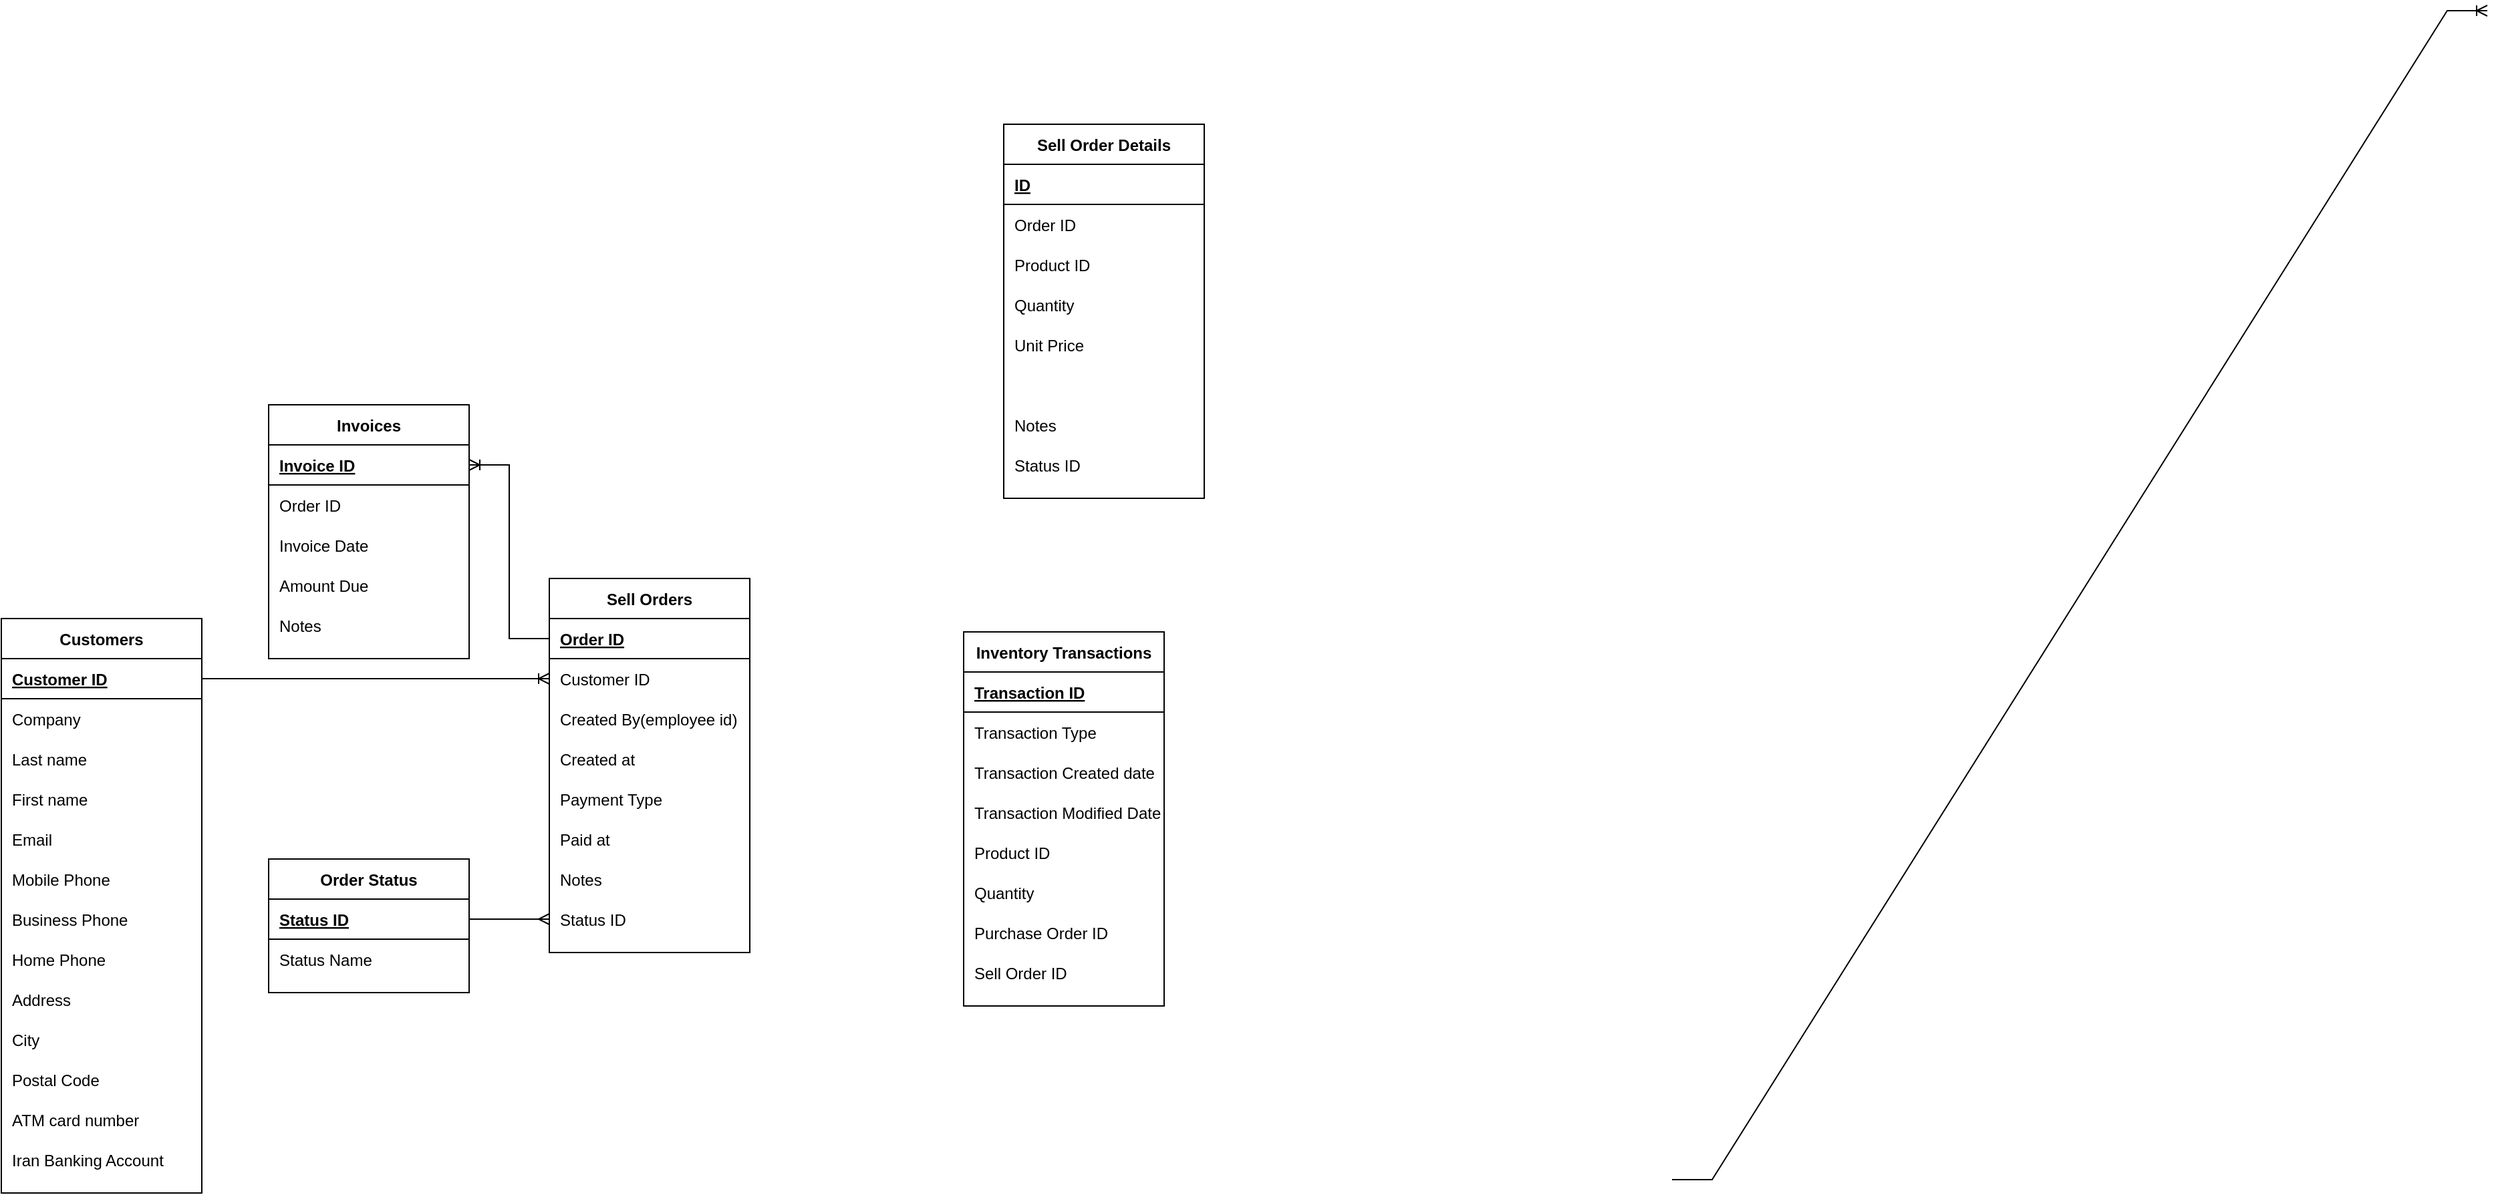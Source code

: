 <mxfile version="17.4.1" type="github"><diagram id="767jZlMwtZ_vmDHuZlSi" name="Page-1"><mxGraphModel dx="942" dy="2296" grid="1" gridSize="10" guides="1" tooltips="1" connect="1" arrows="1" fold="1" page="1" pageScale="1" pageWidth="1169" pageHeight="1654" math="0" shadow="0"><root><mxCell id="0"/><mxCell id="1" parent="0"/><mxCell id="_zVIWgdlcmABhoUxAaBC-406" value="" style="edgeStyle=entityRelationEdgeStyle;fontSize=12;html=1;endArrow=ERoneToMany;rounded=0;fontFamily=Verdana;" parent="1" edge="1"><mxGeometry width="100" height="100" relative="1" as="geometry"><mxPoint x="1440" y="570" as="sourcePoint"/><mxPoint x="2050" y="-305" as="targetPoint"/></mxGeometry></mxCell><mxCell id="xtK0vDZ_ABgAUM5MrDxu-1" value="Customers" style="shape=table;startSize=30;container=1;collapsible=1;childLayout=tableLayout;fixedRows=1;rowLines=0;fontStyle=1;align=center;resizeLast=1;" parent="1" vertex="1"><mxGeometry x="190" y="150" width="150" height="430" as="geometry"/></mxCell><mxCell id="xtK0vDZ_ABgAUM5MrDxu-2" value="" style="shape=tableRow;horizontal=0;startSize=0;swimlaneHead=0;swimlaneBody=0;fillColor=none;collapsible=0;dropTarget=0;points=[[0,0.5],[1,0.5]];portConstraint=eastwest;top=0;left=0;right=0;bottom=1;" parent="xtK0vDZ_ABgAUM5MrDxu-1" vertex="1"><mxGeometry y="30" width="150" height="30" as="geometry"/></mxCell><mxCell id="xtK0vDZ_ABgAUM5MrDxu-4" value="Customer ID" style="shape=partialRectangle;connectable=0;fillColor=none;top=0;left=0;bottom=0;right=0;align=left;spacingLeft=6;fontStyle=5;overflow=hidden;" parent="xtK0vDZ_ABgAUM5MrDxu-2" vertex="1"><mxGeometry width="150" height="30" as="geometry"><mxRectangle width="150" height="30" as="alternateBounds"/></mxGeometry></mxCell><mxCell id="xtK0vDZ_ABgAUM5MrDxu-5" value="" style="shape=tableRow;horizontal=0;startSize=0;swimlaneHead=0;swimlaneBody=0;fillColor=none;collapsible=0;dropTarget=0;points=[[0,0.5],[1,0.5]];portConstraint=eastwest;top=0;left=0;right=0;bottom=0;" parent="xtK0vDZ_ABgAUM5MrDxu-1" vertex="1"><mxGeometry y="60" width="150" height="30" as="geometry"/></mxCell><mxCell id="xtK0vDZ_ABgAUM5MrDxu-7" value="Company" style="shape=partialRectangle;connectable=0;fillColor=none;top=0;left=0;bottom=0;right=0;align=left;spacingLeft=6;overflow=hidden;" parent="xtK0vDZ_ABgAUM5MrDxu-5" vertex="1"><mxGeometry width="150" height="30" as="geometry"><mxRectangle width="150" height="30" as="alternateBounds"/></mxGeometry></mxCell><mxCell id="xtK0vDZ_ABgAUM5MrDxu-8" value="" style="shape=tableRow;horizontal=0;startSize=0;swimlaneHead=0;swimlaneBody=0;fillColor=none;collapsible=0;dropTarget=0;points=[[0,0.5],[1,0.5]];portConstraint=eastwest;top=0;left=0;right=0;bottom=0;" parent="xtK0vDZ_ABgAUM5MrDxu-1" vertex="1"><mxGeometry y="90" width="150" height="30" as="geometry"/></mxCell><mxCell id="xtK0vDZ_ABgAUM5MrDxu-10" value="Last name" style="shape=partialRectangle;connectable=0;fillColor=none;top=0;left=0;bottom=0;right=0;align=left;spacingLeft=6;overflow=hidden;" parent="xtK0vDZ_ABgAUM5MrDxu-8" vertex="1"><mxGeometry width="150" height="30" as="geometry"><mxRectangle width="150" height="30" as="alternateBounds"/></mxGeometry></mxCell><mxCell id="xtK0vDZ_ABgAUM5MrDxu-11" value="" style="shape=tableRow;horizontal=0;startSize=0;swimlaneHead=0;swimlaneBody=0;fillColor=none;collapsible=0;dropTarget=0;points=[[0,0.5],[1,0.5]];portConstraint=eastwest;top=0;left=0;right=0;bottom=0;" parent="xtK0vDZ_ABgAUM5MrDxu-1" vertex="1"><mxGeometry y="120" width="150" height="30" as="geometry"/></mxCell><mxCell id="xtK0vDZ_ABgAUM5MrDxu-13" value="First name" style="shape=partialRectangle;connectable=0;fillColor=none;top=0;left=0;bottom=0;right=0;align=left;spacingLeft=6;overflow=hidden;" parent="xtK0vDZ_ABgAUM5MrDxu-11" vertex="1"><mxGeometry width="150" height="30" as="geometry"><mxRectangle width="150" height="30" as="alternateBounds"/></mxGeometry></mxCell><mxCell id="xtK0vDZ_ABgAUM5MrDxu-18" style="shape=tableRow;horizontal=0;startSize=0;swimlaneHead=0;swimlaneBody=0;fillColor=none;collapsible=0;dropTarget=0;points=[[0,0.5],[1,0.5]];portConstraint=eastwest;top=0;left=0;right=0;bottom=0;" parent="xtK0vDZ_ABgAUM5MrDxu-1" vertex="1"><mxGeometry y="150" width="150" height="30" as="geometry"/></mxCell><mxCell id="xtK0vDZ_ABgAUM5MrDxu-19" value="Email" style="shape=partialRectangle;connectable=0;fillColor=none;top=0;left=0;bottom=0;right=0;align=left;spacingLeft=6;overflow=hidden;" parent="xtK0vDZ_ABgAUM5MrDxu-18" vertex="1"><mxGeometry width="150" height="30" as="geometry"><mxRectangle width="150" height="30" as="alternateBounds"/></mxGeometry></mxCell><mxCell id="xtK0vDZ_ABgAUM5MrDxu-16" style="shape=tableRow;horizontal=0;startSize=0;swimlaneHead=0;swimlaneBody=0;fillColor=none;collapsible=0;dropTarget=0;points=[[0,0.5],[1,0.5]];portConstraint=eastwest;top=0;left=0;right=0;bottom=0;" parent="xtK0vDZ_ABgAUM5MrDxu-1" vertex="1"><mxGeometry y="180" width="150" height="30" as="geometry"/></mxCell><mxCell id="xtK0vDZ_ABgAUM5MrDxu-17" value="Mobile Phone" style="shape=partialRectangle;connectable=0;fillColor=none;top=0;left=0;bottom=0;right=0;align=left;spacingLeft=6;overflow=hidden;" parent="xtK0vDZ_ABgAUM5MrDxu-16" vertex="1"><mxGeometry width="150" height="30" as="geometry"><mxRectangle width="150" height="30" as="alternateBounds"/></mxGeometry></mxCell><mxCell id="xtK0vDZ_ABgAUM5MrDxu-14" style="shape=tableRow;horizontal=0;startSize=0;swimlaneHead=0;swimlaneBody=0;fillColor=none;collapsible=0;dropTarget=0;points=[[0,0.5],[1,0.5]];portConstraint=eastwest;top=0;left=0;right=0;bottom=0;" parent="xtK0vDZ_ABgAUM5MrDxu-1" vertex="1"><mxGeometry y="210" width="150" height="30" as="geometry"/></mxCell><mxCell id="xtK0vDZ_ABgAUM5MrDxu-15" value="Business Phone" style="shape=partialRectangle;connectable=0;fillColor=none;top=0;left=0;bottom=0;right=0;align=left;spacingLeft=6;overflow=hidden;" parent="xtK0vDZ_ABgAUM5MrDxu-14" vertex="1"><mxGeometry width="150" height="30" as="geometry"><mxRectangle width="150" height="30" as="alternateBounds"/></mxGeometry></mxCell><mxCell id="xtK0vDZ_ABgAUM5MrDxu-24" style="shape=tableRow;horizontal=0;startSize=0;swimlaneHead=0;swimlaneBody=0;fillColor=none;collapsible=0;dropTarget=0;points=[[0,0.5],[1,0.5]];portConstraint=eastwest;top=0;left=0;right=0;bottom=0;" parent="xtK0vDZ_ABgAUM5MrDxu-1" vertex="1"><mxGeometry y="240" width="150" height="30" as="geometry"/></mxCell><mxCell id="xtK0vDZ_ABgAUM5MrDxu-25" value="Home Phone" style="shape=partialRectangle;connectable=0;fillColor=none;top=0;left=0;bottom=0;right=0;align=left;spacingLeft=6;overflow=hidden;" parent="xtK0vDZ_ABgAUM5MrDxu-24" vertex="1"><mxGeometry width="150" height="30" as="geometry"><mxRectangle width="150" height="30" as="alternateBounds"/></mxGeometry></mxCell><mxCell id="xtK0vDZ_ABgAUM5MrDxu-22" style="shape=tableRow;horizontal=0;startSize=0;swimlaneHead=0;swimlaneBody=0;fillColor=none;collapsible=0;dropTarget=0;points=[[0,0.5],[1,0.5]];portConstraint=eastwest;top=0;left=0;right=0;bottom=0;" parent="xtK0vDZ_ABgAUM5MrDxu-1" vertex="1"><mxGeometry y="270" width="150" height="30" as="geometry"/></mxCell><mxCell id="xtK0vDZ_ABgAUM5MrDxu-23" value="Address" style="shape=partialRectangle;connectable=0;fillColor=none;top=0;left=0;bottom=0;right=0;align=left;spacingLeft=6;overflow=hidden;" parent="xtK0vDZ_ABgAUM5MrDxu-22" vertex="1"><mxGeometry width="150" height="30" as="geometry"><mxRectangle width="150" height="30" as="alternateBounds"/></mxGeometry></mxCell><mxCell id="xtK0vDZ_ABgAUM5MrDxu-20" style="shape=tableRow;horizontal=0;startSize=0;swimlaneHead=0;swimlaneBody=0;fillColor=none;collapsible=0;dropTarget=0;points=[[0,0.5],[1,0.5]];portConstraint=eastwest;top=0;left=0;right=0;bottom=0;" parent="xtK0vDZ_ABgAUM5MrDxu-1" vertex="1"><mxGeometry y="300" width="150" height="30" as="geometry"/></mxCell><mxCell id="xtK0vDZ_ABgAUM5MrDxu-21" value="City" style="shape=partialRectangle;connectable=0;fillColor=none;top=0;left=0;bottom=0;right=0;align=left;spacingLeft=6;overflow=hidden;" parent="xtK0vDZ_ABgAUM5MrDxu-20" vertex="1"><mxGeometry width="150" height="30" as="geometry"><mxRectangle width="150" height="30" as="alternateBounds"/></mxGeometry></mxCell><mxCell id="xtK0vDZ_ABgAUM5MrDxu-28" style="shape=tableRow;horizontal=0;startSize=0;swimlaneHead=0;swimlaneBody=0;fillColor=none;collapsible=0;dropTarget=0;points=[[0,0.5],[1,0.5]];portConstraint=eastwest;top=0;left=0;right=0;bottom=0;" parent="xtK0vDZ_ABgAUM5MrDxu-1" vertex="1"><mxGeometry y="330" width="150" height="30" as="geometry"/></mxCell><mxCell id="xtK0vDZ_ABgAUM5MrDxu-29" value="Postal Code" style="shape=partialRectangle;connectable=0;fillColor=none;top=0;left=0;bottom=0;right=0;align=left;spacingLeft=6;overflow=hidden;" parent="xtK0vDZ_ABgAUM5MrDxu-28" vertex="1"><mxGeometry width="150" height="30" as="geometry"><mxRectangle width="150" height="30" as="alternateBounds"/></mxGeometry></mxCell><mxCell id="xtK0vDZ_ABgAUM5MrDxu-26" style="shape=tableRow;horizontal=0;startSize=0;swimlaneHead=0;swimlaneBody=0;fillColor=none;collapsible=0;dropTarget=0;points=[[0,0.5],[1,0.5]];portConstraint=eastwest;top=0;left=0;right=0;bottom=0;" parent="xtK0vDZ_ABgAUM5MrDxu-1" vertex="1"><mxGeometry y="360" width="150" height="30" as="geometry"/></mxCell><mxCell id="xtK0vDZ_ABgAUM5MrDxu-27" value="ATM card number" style="shape=partialRectangle;connectable=0;fillColor=none;top=0;left=0;bottom=0;right=0;align=left;spacingLeft=6;overflow=hidden;" parent="xtK0vDZ_ABgAUM5MrDxu-26" vertex="1"><mxGeometry width="150" height="30" as="geometry"><mxRectangle width="150" height="30" as="alternateBounds"/></mxGeometry></mxCell><mxCell id="xtK0vDZ_ABgAUM5MrDxu-30" style="shape=tableRow;horizontal=0;startSize=0;swimlaneHead=0;swimlaneBody=0;fillColor=none;collapsible=0;dropTarget=0;points=[[0,0.5],[1,0.5]];portConstraint=eastwest;top=0;left=0;right=0;bottom=0;" parent="xtK0vDZ_ABgAUM5MrDxu-1" vertex="1"><mxGeometry y="390" width="150" height="30" as="geometry"/></mxCell><mxCell id="xtK0vDZ_ABgAUM5MrDxu-31" value="Iran Banking Account" style="shape=partialRectangle;connectable=0;fillColor=none;top=0;left=0;bottom=0;right=0;align=left;spacingLeft=6;overflow=hidden;" parent="xtK0vDZ_ABgAUM5MrDxu-30" vertex="1"><mxGeometry width="150" height="30" as="geometry"><mxRectangle width="150" height="30" as="alternateBounds"/></mxGeometry></mxCell><mxCell id="xtK0vDZ_ABgAUM5MrDxu-32" value="Sell Orders" style="shape=table;startSize=30;container=1;collapsible=1;childLayout=tableLayout;fixedRows=1;rowLines=0;fontStyle=1;align=center;resizeLast=1;" parent="1" vertex="1"><mxGeometry x="600" y="120" width="150" height="280" as="geometry"/></mxCell><mxCell id="xtK0vDZ_ABgAUM5MrDxu-33" value="" style="shape=tableRow;horizontal=0;startSize=0;swimlaneHead=0;swimlaneBody=0;fillColor=none;collapsible=0;dropTarget=0;points=[[0,0.5],[1,0.5]];portConstraint=eastwest;top=0;left=0;right=0;bottom=1;" parent="xtK0vDZ_ABgAUM5MrDxu-32" vertex="1"><mxGeometry y="30" width="150" height="30" as="geometry"/></mxCell><mxCell id="xtK0vDZ_ABgAUM5MrDxu-34" value="Order ID" style="shape=partialRectangle;connectable=0;fillColor=none;top=0;left=0;bottom=0;right=0;align=left;spacingLeft=6;fontStyle=5;overflow=hidden;" parent="xtK0vDZ_ABgAUM5MrDxu-33" vertex="1"><mxGeometry width="150" height="30" as="geometry"><mxRectangle width="150" height="30" as="alternateBounds"/></mxGeometry></mxCell><mxCell id="xtK0vDZ_ABgAUM5MrDxu-37" value="" style="shape=tableRow;horizontal=0;startSize=0;swimlaneHead=0;swimlaneBody=0;fillColor=none;collapsible=0;dropTarget=0;points=[[0,0.5],[1,0.5]];portConstraint=eastwest;top=0;left=0;right=0;bottom=0;" parent="xtK0vDZ_ABgAUM5MrDxu-32" vertex="1"><mxGeometry y="60" width="150" height="30" as="geometry"/></mxCell><mxCell id="xtK0vDZ_ABgAUM5MrDxu-38" value="Customer ID" style="shape=partialRectangle;connectable=0;fillColor=none;top=0;left=0;bottom=0;right=0;align=left;spacingLeft=6;overflow=hidden;" parent="xtK0vDZ_ABgAUM5MrDxu-37" vertex="1"><mxGeometry width="150" height="30" as="geometry"><mxRectangle width="150" height="30" as="alternateBounds"/></mxGeometry></mxCell><mxCell id="xtK0vDZ_ABgAUM5MrDxu-35" value="" style="shape=tableRow;horizontal=0;startSize=0;swimlaneHead=0;swimlaneBody=0;fillColor=none;collapsible=0;dropTarget=0;points=[[0,0.5],[1,0.5]];portConstraint=eastwest;top=0;left=0;right=0;bottom=0;" parent="xtK0vDZ_ABgAUM5MrDxu-32" vertex="1"><mxGeometry y="90" width="150" height="30" as="geometry"/></mxCell><mxCell id="xtK0vDZ_ABgAUM5MrDxu-36" value="Created By(employee id)" style="shape=partialRectangle;connectable=0;fillColor=none;top=0;left=0;bottom=0;right=0;align=left;spacingLeft=6;overflow=hidden;" parent="xtK0vDZ_ABgAUM5MrDxu-35" vertex="1"><mxGeometry width="150" height="30" as="geometry"><mxRectangle width="150" height="30" as="alternateBounds"/></mxGeometry></mxCell><mxCell id="xtK0vDZ_ABgAUM5MrDxu-39" value="" style="shape=tableRow;horizontal=0;startSize=0;swimlaneHead=0;swimlaneBody=0;fillColor=none;collapsible=0;dropTarget=0;points=[[0,0.5],[1,0.5]];portConstraint=eastwest;top=0;left=0;right=0;bottom=0;" parent="xtK0vDZ_ABgAUM5MrDxu-32" vertex="1"><mxGeometry y="120" width="150" height="30" as="geometry"/></mxCell><mxCell id="xtK0vDZ_ABgAUM5MrDxu-40" value="Created at" style="shape=partialRectangle;connectable=0;fillColor=none;top=0;left=0;bottom=0;right=0;align=left;spacingLeft=6;overflow=hidden;" parent="xtK0vDZ_ABgAUM5MrDxu-39" vertex="1"><mxGeometry width="150" height="30" as="geometry"><mxRectangle width="150" height="30" as="alternateBounds"/></mxGeometry></mxCell><mxCell id="xtK0vDZ_ABgAUM5MrDxu-41" style="shape=tableRow;horizontal=0;startSize=0;swimlaneHead=0;swimlaneBody=0;fillColor=none;collapsible=0;dropTarget=0;points=[[0,0.5],[1,0.5]];portConstraint=eastwest;top=0;left=0;right=0;bottom=0;" parent="xtK0vDZ_ABgAUM5MrDxu-32" vertex="1"><mxGeometry y="150" width="150" height="30" as="geometry"/></mxCell><mxCell id="xtK0vDZ_ABgAUM5MrDxu-42" value="Payment Type" style="shape=partialRectangle;connectable=0;fillColor=none;top=0;left=0;bottom=0;right=0;align=left;spacingLeft=6;overflow=hidden;" parent="xtK0vDZ_ABgAUM5MrDxu-41" vertex="1"><mxGeometry width="150" height="30" as="geometry"><mxRectangle width="150" height="30" as="alternateBounds"/></mxGeometry></mxCell><mxCell id="xtK0vDZ_ABgAUM5MrDxu-43" style="shape=tableRow;horizontal=0;startSize=0;swimlaneHead=0;swimlaneBody=0;fillColor=none;collapsible=0;dropTarget=0;points=[[0,0.5],[1,0.5]];portConstraint=eastwest;top=0;left=0;right=0;bottom=0;" parent="xtK0vDZ_ABgAUM5MrDxu-32" vertex="1"><mxGeometry y="180" width="150" height="30" as="geometry"/></mxCell><mxCell id="xtK0vDZ_ABgAUM5MrDxu-44" value="Paid at" style="shape=partialRectangle;connectable=0;fillColor=none;top=0;left=0;bottom=0;right=0;align=left;spacingLeft=6;overflow=hidden;" parent="xtK0vDZ_ABgAUM5MrDxu-43" vertex="1"><mxGeometry width="150" height="30" as="geometry"><mxRectangle width="150" height="30" as="alternateBounds"/></mxGeometry></mxCell><mxCell id="xtK0vDZ_ABgAUM5MrDxu-45" style="shape=tableRow;horizontal=0;startSize=0;swimlaneHead=0;swimlaneBody=0;fillColor=none;collapsible=0;dropTarget=0;points=[[0,0.5],[1,0.5]];portConstraint=eastwest;top=0;left=0;right=0;bottom=0;" parent="xtK0vDZ_ABgAUM5MrDxu-32" vertex="1"><mxGeometry y="210" width="150" height="30" as="geometry"/></mxCell><mxCell id="xtK0vDZ_ABgAUM5MrDxu-46" value="Notes" style="shape=partialRectangle;connectable=0;fillColor=none;top=0;left=0;bottom=0;right=0;align=left;spacingLeft=6;overflow=hidden;" parent="xtK0vDZ_ABgAUM5MrDxu-45" vertex="1"><mxGeometry width="150" height="30" as="geometry"><mxRectangle width="150" height="30" as="alternateBounds"/></mxGeometry></mxCell><mxCell id="xtK0vDZ_ABgAUM5MrDxu-47" style="shape=tableRow;horizontal=0;startSize=0;swimlaneHead=0;swimlaneBody=0;fillColor=none;collapsible=0;dropTarget=0;points=[[0,0.5],[1,0.5]];portConstraint=eastwest;top=0;left=0;right=0;bottom=0;" parent="xtK0vDZ_ABgAUM5MrDxu-32" vertex="1"><mxGeometry y="240" width="150" height="30" as="geometry"/></mxCell><mxCell id="xtK0vDZ_ABgAUM5MrDxu-48" value="Status ID" style="shape=partialRectangle;connectable=0;fillColor=none;top=0;left=0;bottom=0;right=0;align=left;spacingLeft=6;overflow=hidden;" parent="xtK0vDZ_ABgAUM5MrDxu-47" vertex="1"><mxGeometry width="150" height="30" as="geometry"><mxRectangle width="150" height="30" as="alternateBounds"/></mxGeometry></mxCell><mxCell id="xtK0vDZ_ABgAUM5MrDxu-59" value="Invoices" style="shape=table;startSize=30;container=1;collapsible=1;childLayout=tableLayout;fixedRows=1;rowLines=0;fontStyle=1;align=center;resizeLast=1;" parent="1" vertex="1"><mxGeometry x="390" y="-10" width="150" height="190" as="geometry"/></mxCell><mxCell id="xtK0vDZ_ABgAUM5MrDxu-60" value="" style="shape=tableRow;horizontal=0;startSize=0;swimlaneHead=0;swimlaneBody=0;fillColor=none;collapsible=0;dropTarget=0;points=[[0,0.5],[1,0.5]];portConstraint=eastwest;top=0;left=0;right=0;bottom=1;" parent="xtK0vDZ_ABgAUM5MrDxu-59" vertex="1"><mxGeometry y="30" width="150" height="30" as="geometry"/></mxCell><mxCell id="xtK0vDZ_ABgAUM5MrDxu-61" value="Invoice ID" style="shape=partialRectangle;connectable=0;fillColor=none;top=0;left=0;bottom=0;right=0;align=left;spacingLeft=6;fontStyle=5;overflow=hidden;" parent="xtK0vDZ_ABgAUM5MrDxu-60" vertex="1"><mxGeometry width="150" height="30" as="geometry"><mxRectangle width="150" height="30" as="alternateBounds"/></mxGeometry></mxCell><mxCell id="xtK0vDZ_ABgAUM5MrDxu-62" value="" style="shape=tableRow;horizontal=0;startSize=0;swimlaneHead=0;swimlaneBody=0;fillColor=none;collapsible=0;dropTarget=0;points=[[0,0.5],[1,0.5]];portConstraint=eastwest;top=0;left=0;right=0;bottom=0;" parent="xtK0vDZ_ABgAUM5MrDxu-59" vertex="1"><mxGeometry y="60" width="150" height="30" as="geometry"/></mxCell><mxCell id="xtK0vDZ_ABgAUM5MrDxu-63" value="Order ID" style="shape=partialRectangle;connectable=0;fillColor=none;top=0;left=0;bottom=0;right=0;align=left;spacingLeft=6;overflow=hidden;" parent="xtK0vDZ_ABgAUM5MrDxu-62" vertex="1"><mxGeometry width="150" height="30" as="geometry"><mxRectangle width="150" height="30" as="alternateBounds"/></mxGeometry></mxCell><mxCell id="xtK0vDZ_ABgAUM5MrDxu-64" value="" style="shape=tableRow;horizontal=0;startSize=0;swimlaneHead=0;swimlaneBody=0;fillColor=none;collapsible=0;dropTarget=0;points=[[0,0.5],[1,0.5]];portConstraint=eastwest;top=0;left=0;right=0;bottom=0;" parent="xtK0vDZ_ABgAUM5MrDxu-59" vertex="1"><mxGeometry y="90" width="150" height="30" as="geometry"/></mxCell><mxCell id="xtK0vDZ_ABgAUM5MrDxu-65" value="Invoice Date" style="shape=partialRectangle;connectable=0;fillColor=none;top=0;left=0;bottom=0;right=0;align=left;spacingLeft=6;overflow=hidden;" parent="xtK0vDZ_ABgAUM5MrDxu-64" vertex="1"><mxGeometry width="150" height="30" as="geometry"><mxRectangle width="150" height="30" as="alternateBounds"/></mxGeometry></mxCell><mxCell id="xtK0vDZ_ABgAUM5MrDxu-66" value="" style="shape=tableRow;horizontal=0;startSize=0;swimlaneHead=0;swimlaneBody=0;fillColor=none;collapsible=0;dropTarget=0;points=[[0,0.5],[1,0.5]];portConstraint=eastwest;top=0;left=0;right=0;bottom=0;" parent="xtK0vDZ_ABgAUM5MrDxu-59" vertex="1"><mxGeometry y="120" width="150" height="30" as="geometry"/></mxCell><mxCell id="xtK0vDZ_ABgAUM5MrDxu-67" value="Amount Due" style="shape=partialRectangle;connectable=0;fillColor=none;top=0;left=0;bottom=0;right=0;align=left;spacingLeft=6;overflow=hidden;" parent="xtK0vDZ_ABgAUM5MrDxu-66" vertex="1"><mxGeometry width="150" height="30" as="geometry"><mxRectangle width="150" height="30" as="alternateBounds"/></mxGeometry></mxCell><mxCell id="xtK0vDZ_ABgAUM5MrDxu-72" style="shape=tableRow;horizontal=0;startSize=0;swimlaneHead=0;swimlaneBody=0;fillColor=none;collapsible=0;dropTarget=0;points=[[0,0.5],[1,0.5]];portConstraint=eastwest;top=0;left=0;right=0;bottom=0;" parent="xtK0vDZ_ABgAUM5MrDxu-59" vertex="1"><mxGeometry y="150" width="150" height="30" as="geometry"/></mxCell><mxCell id="xtK0vDZ_ABgAUM5MrDxu-73" value="Notes" style="shape=partialRectangle;connectable=0;fillColor=none;top=0;left=0;bottom=0;right=0;align=left;spacingLeft=6;overflow=hidden;" parent="xtK0vDZ_ABgAUM5MrDxu-72" vertex="1"><mxGeometry width="150" height="30" as="geometry"><mxRectangle width="150" height="30" as="alternateBounds"/></mxGeometry></mxCell><mxCell id="xtK0vDZ_ABgAUM5MrDxu-76" value="" style="edgeStyle=entityRelationEdgeStyle;fontSize=12;html=1;endArrow=ERoneToMany;rounded=0;" parent="1" source="xtK0vDZ_ABgAUM5MrDxu-2" target="xtK0vDZ_ABgAUM5MrDxu-37" edge="1"><mxGeometry width="100" height="100" relative="1" as="geometry"><mxPoint x="680" y="170" as="sourcePoint"/><mxPoint x="780" y="70" as="targetPoint"/></mxGeometry></mxCell><mxCell id="xtK0vDZ_ABgAUM5MrDxu-77" value="" style="edgeStyle=entityRelationEdgeStyle;fontSize=12;html=1;endArrow=ERoneToMany;rounded=0;" parent="1" source="xtK0vDZ_ABgAUM5MrDxu-33" target="xtK0vDZ_ABgAUM5MrDxu-60" edge="1"><mxGeometry width="100" height="100" relative="1" as="geometry"><mxPoint x="990" y="280" as="sourcePoint"/><mxPoint x="850" y="170" as="targetPoint"/></mxGeometry></mxCell><mxCell id="xtK0vDZ_ABgAUM5MrDxu-78" value="Inventory Transactions" style="shape=table;startSize=30;container=1;collapsible=1;childLayout=tableLayout;fixedRows=1;rowLines=0;fontStyle=1;align=center;resizeLast=1;" parent="1" vertex="1"><mxGeometry x="910" y="160" width="150" height="280" as="geometry"/></mxCell><mxCell id="xtK0vDZ_ABgAUM5MrDxu-79" value="" style="shape=tableRow;horizontal=0;startSize=0;swimlaneHead=0;swimlaneBody=0;fillColor=none;collapsible=0;dropTarget=0;points=[[0,0.5],[1,0.5]];portConstraint=eastwest;top=0;left=0;right=0;bottom=1;" parent="xtK0vDZ_ABgAUM5MrDxu-78" vertex="1"><mxGeometry y="30" width="150" height="30" as="geometry"/></mxCell><mxCell id="xtK0vDZ_ABgAUM5MrDxu-80" value="Transaction ID" style="shape=partialRectangle;connectable=0;fillColor=none;top=0;left=0;bottom=0;right=0;align=left;spacingLeft=6;fontStyle=5;overflow=hidden;" parent="xtK0vDZ_ABgAUM5MrDxu-79" vertex="1"><mxGeometry width="150" height="30" as="geometry"><mxRectangle width="150" height="30" as="alternateBounds"/></mxGeometry></mxCell><mxCell id="xtK0vDZ_ABgAUM5MrDxu-81" value="" style="shape=tableRow;horizontal=0;startSize=0;swimlaneHead=0;swimlaneBody=0;fillColor=none;collapsible=0;dropTarget=0;points=[[0,0.5],[1,0.5]];portConstraint=eastwest;top=0;left=0;right=0;bottom=0;" parent="xtK0vDZ_ABgAUM5MrDxu-78" vertex="1"><mxGeometry y="60" width="150" height="30" as="geometry"/></mxCell><mxCell id="xtK0vDZ_ABgAUM5MrDxu-82" value="Transaction Type" style="shape=partialRectangle;connectable=0;fillColor=none;top=0;left=0;bottom=0;right=0;align=left;spacingLeft=6;overflow=hidden;" parent="xtK0vDZ_ABgAUM5MrDxu-81" vertex="1"><mxGeometry width="150" height="30" as="geometry"><mxRectangle width="150" height="30" as="alternateBounds"/></mxGeometry></mxCell><mxCell id="xtK0vDZ_ABgAUM5MrDxu-83" value="" style="shape=tableRow;horizontal=0;startSize=0;swimlaneHead=0;swimlaneBody=0;fillColor=none;collapsible=0;dropTarget=0;points=[[0,0.5],[1,0.5]];portConstraint=eastwest;top=0;left=0;right=0;bottom=0;" parent="xtK0vDZ_ABgAUM5MrDxu-78" vertex="1"><mxGeometry y="90" width="150" height="30" as="geometry"/></mxCell><mxCell id="xtK0vDZ_ABgAUM5MrDxu-84" value="Transaction Created date" style="shape=partialRectangle;connectable=0;fillColor=none;top=0;left=0;bottom=0;right=0;align=left;spacingLeft=6;overflow=hidden;" parent="xtK0vDZ_ABgAUM5MrDxu-83" vertex="1"><mxGeometry width="150" height="30" as="geometry"><mxRectangle width="150" height="30" as="alternateBounds"/></mxGeometry></mxCell><mxCell id="xtK0vDZ_ABgAUM5MrDxu-85" value="" style="shape=tableRow;horizontal=0;startSize=0;swimlaneHead=0;swimlaneBody=0;fillColor=none;collapsible=0;dropTarget=0;points=[[0,0.5],[1,0.5]];portConstraint=eastwest;top=0;left=0;right=0;bottom=0;" parent="xtK0vDZ_ABgAUM5MrDxu-78" vertex="1"><mxGeometry y="120" width="150" height="30" as="geometry"/></mxCell><mxCell id="xtK0vDZ_ABgAUM5MrDxu-86" value="Transaction Modified Date" style="shape=partialRectangle;connectable=0;fillColor=none;top=0;left=0;bottom=0;right=0;align=left;spacingLeft=6;overflow=hidden;" parent="xtK0vDZ_ABgAUM5MrDxu-85" vertex="1"><mxGeometry width="150" height="30" as="geometry"><mxRectangle width="150" height="30" as="alternateBounds"/></mxGeometry></mxCell><mxCell id="xtK0vDZ_ABgAUM5MrDxu-87" style="shape=tableRow;horizontal=0;startSize=0;swimlaneHead=0;swimlaneBody=0;fillColor=none;collapsible=0;dropTarget=0;points=[[0,0.5],[1,0.5]];portConstraint=eastwest;top=0;left=0;right=0;bottom=0;" parent="xtK0vDZ_ABgAUM5MrDxu-78" vertex="1"><mxGeometry y="150" width="150" height="30" as="geometry"/></mxCell><mxCell id="xtK0vDZ_ABgAUM5MrDxu-88" value="Product ID" style="shape=partialRectangle;connectable=0;fillColor=none;top=0;left=0;bottom=0;right=0;align=left;spacingLeft=6;overflow=hidden;" parent="xtK0vDZ_ABgAUM5MrDxu-87" vertex="1"><mxGeometry width="150" height="30" as="geometry"><mxRectangle width="150" height="30" as="alternateBounds"/></mxGeometry></mxCell><mxCell id="xtK0vDZ_ABgAUM5MrDxu-89" style="shape=tableRow;horizontal=0;startSize=0;swimlaneHead=0;swimlaneBody=0;fillColor=none;collapsible=0;dropTarget=0;points=[[0,0.5],[1,0.5]];portConstraint=eastwest;top=0;left=0;right=0;bottom=0;" parent="xtK0vDZ_ABgAUM5MrDxu-78" vertex="1"><mxGeometry y="180" width="150" height="30" as="geometry"/></mxCell><mxCell id="xtK0vDZ_ABgAUM5MrDxu-90" value="Quantity" style="shape=partialRectangle;connectable=0;fillColor=none;top=0;left=0;bottom=0;right=0;align=left;spacingLeft=6;overflow=hidden;" parent="xtK0vDZ_ABgAUM5MrDxu-89" vertex="1"><mxGeometry width="150" height="30" as="geometry"><mxRectangle width="150" height="30" as="alternateBounds"/></mxGeometry></mxCell><mxCell id="xtK0vDZ_ABgAUM5MrDxu-91" style="shape=tableRow;horizontal=0;startSize=0;swimlaneHead=0;swimlaneBody=0;fillColor=none;collapsible=0;dropTarget=0;points=[[0,0.5],[1,0.5]];portConstraint=eastwest;top=0;left=0;right=0;bottom=0;" parent="xtK0vDZ_ABgAUM5MrDxu-78" vertex="1"><mxGeometry y="210" width="150" height="30" as="geometry"/></mxCell><mxCell id="xtK0vDZ_ABgAUM5MrDxu-92" value="Purchase Order ID" style="shape=partialRectangle;connectable=0;fillColor=none;top=0;left=0;bottom=0;right=0;align=left;spacingLeft=6;overflow=hidden;" parent="xtK0vDZ_ABgAUM5MrDxu-91" vertex="1"><mxGeometry width="150" height="30" as="geometry"><mxRectangle width="150" height="30" as="alternateBounds"/></mxGeometry></mxCell><mxCell id="xtK0vDZ_ABgAUM5MrDxu-93" style="shape=tableRow;horizontal=0;startSize=0;swimlaneHead=0;swimlaneBody=0;fillColor=none;collapsible=0;dropTarget=0;points=[[0,0.5],[1,0.5]];portConstraint=eastwest;top=0;left=0;right=0;bottom=0;" parent="xtK0vDZ_ABgAUM5MrDxu-78" vertex="1"><mxGeometry y="240" width="150" height="30" as="geometry"/></mxCell><mxCell id="xtK0vDZ_ABgAUM5MrDxu-94" value="Sell Order ID" style="shape=partialRectangle;connectable=0;fillColor=none;top=0;left=0;bottom=0;right=0;align=left;spacingLeft=6;overflow=hidden;" parent="xtK0vDZ_ABgAUM5MrDxu-93" vertex="1"><mxGeometry width="150" height="30" as="geometry"><mxRectangle width="150" height="30" as="alternateBounds"/></mxGeometry></mxCell><mxCell id="xtK0vDZ_ABgAUM5MrDxu-95" value="Order Status" style="shape=table;startSize=30;container=1;collapsible=1;childLayout=tableLayout;fixedRows=1;rowLines=0;fontStyle=1;align=center;resizeLast=1;" parent="1" vertex="1"><mxGeometry x="390" y="330" width="150" height="100" as="geometry"/></mxCell><mxCell id="xtK0vDZ_ABgAUM5MrDxu-96" value="" style="shape=tableRow;horizontal=0;startSize=0;swimlaneHead=0;swimlaneBody=0;fillColor=none;collapsible=0;dropTarget=0;points=[[0,0.5],[1,0.5]];portConstraint=eastwest;top=0;left=0;right=0;bottom=1;" parent="xtK0vDZ_ABgAUM5MrDxu-95" vertex="1"><mxGeometry y="30" width="150" height="30" as="geometry"/></mxCell><mxCell id="xtK0vDZ_ABgAUM5MrDxu-97" value="Status ID" style="shape=partialRectangle;connectable=0;fillColor=none;top=0;left=0;bottom=0;right=0;align=left;spacingLeft=6;fontStyle=5;overflow=hidden;" parent="xtK0vDZ_ABgAUM5MrDxu-96" vertex="1"><mxGeometry width="150" height="30" as="geometry"><mxRectangle width="150" height="30" as="alternateBounds"/></mxGeometry></mxCell><mxCell id="xtK0vDZ_ABgAUM5MrDxu-98" value="" style="shape=tableRow;horizontal=0;startSize=0;swimlaneHead=0;swimlaneBody=0;fillColor=none;collapsible=0;dropTarget=0;points=[[0,0.5],[1,0.5]];portConstraint=eastwest;top=0;left=0;right=0;bottom=0;" parent="xtK0vDZ_ABgAUM5MrDxu-95" vertex="1"><mxGeometry y="60" width="150" height="30" as="geometry"/></mxCell><mxCell id="xtK0vDZ_ABgAUM5MrDxu-99" value="Status Name" style="shape=partialRectangle;connectable=0;fillColor=none;top=0;left=0;bottom=0;right=0;align=left;spacingLeft=6;overflow=hidden;" parent="xtK0vDZ_ABgAUM5MrDxu-98" vertex="1"><mxGeometry width="150" height="30" as="geometry"><mxRectangle width="150" height="30" as="alternateBounds"/></mxGeometry></mxCell><mxCell id="xtK0vDZ_ABgAUM5MrDxu-106" value="" style="edgeStyle=entityRelationEdgeStyle;fontSize=12;html=1;endArrow=ERmany;rounded=0;" parent="1" source="xtK0vDZ_ABgAUM5MrDxu-96" target="xtK0vDZ_ABgAUM5MrDxu-47" edge="1"><mxGeometry width="100" height="100" relative="1" as="geometry"><mxPoint x="560" y="510" as="sourcePoint"/><mxPoint x="590" y="430" as="targetPoint"/></mxGeometry></mxCell><mxCell id="xtK0vDZ_ABgAUM5MrDxu-107" value="Sell Order Details" style="shape=table;startSize=30;container=1;collapsible=1;childLayout=tableLayout;fixedRows=1;rowLines=0;fontStyle=1;align=center;resizeLast=1;" parent="1" vertex="1"><mxGeometry x="940" y="-220" width="150" height="280" as="geometry"/></mxCell><mxCell id="xtK0vDZ_ABgAUM5MrDxu-108" value="" style="shape=tableRow;horizontal=0;startSize=0;swimlaneHead=0;swimlaneBody=0;fillColor=none;collapsible=0;dropTarget=0;points=[[0,0.5],[1,0.5]];portConstraint=eastwest;top=0;left=0;right=0;bottom=1;" parent="xtK0vDZ_ABgAUM5MrDxu-107" vertex="1"><mxGeometry y="30" width="150" height="30" as="geometry"/></mxCell><mxCell id="xtK0vDZ_ABgAUM5MrDxu-109" value="ID" style="shape=partialRectangle;connectable=0;fillColor=none;top=0;left=0;bottom=0;right=0;align=left;spacingLeft=6;fontStyle=5;overflow=hidden;" parent="xtK0vDZ_ABgAUM5MrDxu-108" vertex="1"><mxGeometry width="150" height="30" as="geometry"><mxRectangle width="150" height="30" as="alternateBounds"/></mxGeometry></mxCell><mxCell id="xtK0vDZ_ABgAUM5MrDxu-110" value="" style="shape=tableRow;horizontal=0;startSize=0;swimlaneHead=0;swimlaneBody=0;fillColor=none;collapsible=0;dropTarget=0;points=[[0,0.5],[1,0.5]];portConstraint=eastwest;top=0;left=0;right=0;bottom=0;" parent="xtK0vDZ_ABgAUM5MrDxu-107" vertex="1"><mxGeometry y="60" width="150" height="30" as="geometry"/></mxCell><mxCell id="xtK0vDZ_ABgAUM5MrDxu-111" value="Order ID" style="shape=partialRectangle;connectable=0;fillColor=none;top=0;left=0;bottom=0;right=0;align=left;spacingLeft=6;overflow=hidden;" parent="xtK0vDZ_ABgAUM5MrDxu-110" vertex="1"><mxGeometry width="150" height="30" as="geometry"><mxRectangle width="150" height="30" as="alternateBounds"/></mxGeometry></mxCell><mxCell id="xtK0vDZ_ABgAUM5MrDxu-112" value="" style="shape=tableRow;horizontal=0;startSize=0;swimlaneHead=0;swimlaneBody=0;fillColor=none;collapsible=0;dropTarget=0;points=[[0,0.5],[1,0.5]];portConstraint=eastwest;top=0;left=0;right=0;bottom=0;" parent="xtK0vDZ_ABgAUM5MrDxu-107" vertex="1"><mxGeometry y="90" width="150" height="30" as="geometry"/></mxCell><mxCell id="xtK0vDZ_ABgAUM5MrDxu-113" value="Product ID" style="shape=partialRectangle;connectable=0;fillColor=none;top=0;left=0;bottom=0;right=0;align=left;spacingLeft=6;overflow=hidden;" parent="xtK0vDZ_ABgAUM5MrDxu-112" vertex="1"><mxGeometry width="150" height="30" as="geometry"><mxRectangle width="150" height="30" as="alternateBounds"/></mxGeometry></mxCell><mxCell id="xtK0vDZ_ABgAUM5MrDxu-114" value="" style="shape=tableRow;horizontal=0;startSize=0;swimlaneHead=0;swimlaneBody=0;fillColor=none;collapsible=0;dropTarget=0;points=[[0,0.5],[1,0.5]];portConstraint=eastwest;top=0;left=0;right=0;bottom=0;" parent="xtK0vDZ_ABgAUM5MrDxu-107" vertex="1"><mxGeometry y="120" width="150" height="30" as="geometry"/></mxCell><mxCell id="xtK0vDZ_ABgAUM5MrDxu-115" value="Quantity" style="shape=partialRectangle;connectable=0;fillColor=none;top=0;left=0;bottom=0;right=0;align=left;spacingLeft=6;overflow=hidden;" parent="xtK0vDZ_ABgAUM5MrDxu-114" vertex="1"><mxGeometry width="150" height="30" as="geometry"><mxRectangle width="150" height="30" as="alternateBounds"/></mxGeometry></mxCell><mxCell id="xtK0vDZ_ABgAUM5MrDxu-116" style="shape=tableRow;horizontal=0;startSize=0;swimlaneHead=0;swimlaneBody=0;fillColor=none;collapsible=0;dropTarget=0;points=[[0,0.5],[1,0.5]];portConstraint=eastwest;top=0;left=0;right=0;bottom=0;" parent="xtK0vDZ_ABgAUM5MrDxu-107" vertex="1"><mxGeometry y="150" width="150" height="30" as="geometry"/></mxCell><mxCell id="xtK0vDZ_ABgAUM5MrDxu-117" value="Unit Price" style="shape=partialRectangle;connectable=0;fillColor=none;top=0;left=0;bottom=0;right=0;align=left;spacingLeft=6;overflow=hidden;" parent="xtK0vDZ_ABgAUM5MrDxu-116" vertex="1"><mxGeometry width="150" height="30" as="geometry"><mxRectangle width="150" height="30" as="alternateBounds"/></mxGeometry></mxCell><mxCell id="xtK0vDZ_ABgAUM5MrDxu-118" style="shape=tableRow;horizontal=0;startSize=0;swimlaneHead=0;swimlaneBody=0;fillColor=none;collapsible=0;dropTarget=0;points=[[0,0.5],[1,0.5]];portConstraint=eastwest;top=0;left=0;right=0;bottom=0;" parent="xtK0vDZ_ABgAUM5MrDxu-107" vertex="1"><mxGeometry y="180" width="150" height="30" as="geometry"/></mxCell><mxCell id="xtK0vDZ_ABgAUM5MrDxu-119" value="" style="shape=partialRectangle;connectable=0;fillColor=none;top=0;left=0;bottom=0;right=0;align=left;spacingLeft=6;overflow=hidden;" parent="xtK0vDZ_ABgAUM5MrDxu-118" vertex="1"><mxGeometry width="150" height="30" as="geometry"><mxRectangle width="150" height="30" as="alternateBounds"/></mxGeometry></mxCell><mxCell id="xtK0vDZ_ABgAUM5MrDxu-120" style="shape=tableRow;horizontal=0;startSize=0;swimlaneHead=0;swimlaneBody=0;fillColor=none;collapsible=0;dropTarget=0;points=[[0,0.5],[1,0.5]];portConstraint=eastwest;top=0;left=0;right=0;bottom=0;" parent="xtK0vDZ_ABgAUM5MrDxu-107" vertex="1"><mxGeometry y="210" width="150" height="30" as="geometry"/></mxCell><mxCell id="xtK0vDZ_ABgAUM5MrDxu-121" value="Notes" style="shape=partialRectangle;connectable=0;fillColor=none;top=0;left=0;bottom=0;right=0;align=left;spacingLeft=6;overflow=hidden;" parent="xtK0vDZ_ABgAUM5MrDxu-120" vertex="1"><mxGeometry width="150" height="30" as="geometry"><mxRectangle width="150" height="30" as="alternateBounds"/></mxGeometry></mxCell><mxCell id="xtK0vDZ_ABgAUM5MrDxu-122" style="shape=tableRow;horizontal=0;startSize=0;swimlaneHead=0;swimlaneBody=0;fillColor=none;collapsible=0;dropTarget=0;points=[[0,0.5],[1,0.5]];portConstraint=eastwest;top=0;left=0;right=0;bottom=0;" parent="xtK0vDZ_ABgAUM5MrDxu-107" vertex="1"><mxGeometry y="240" width="150" height="30" as="geometry"/></mxCell><mxCell id="xtK0vDZ_ABgAUM5MrDxu-123" value="Status ID" style="shape=partialRectangle;connectable=0;fillColor=none;top=0;left=0;bottom=0;right=0;align=left;spacingLeft=6;overflow=hidden;" parent="xtK0vDZ_ABgAUM5MrDxu-122" vertex="1"><mxGeometry width="150" height="30" as="geometry"><mxRectangle width="150" height="30" as="alternateBounds"/></mxGeometry></mxCell></root></mxGraphModel></diagram></mxfile>
